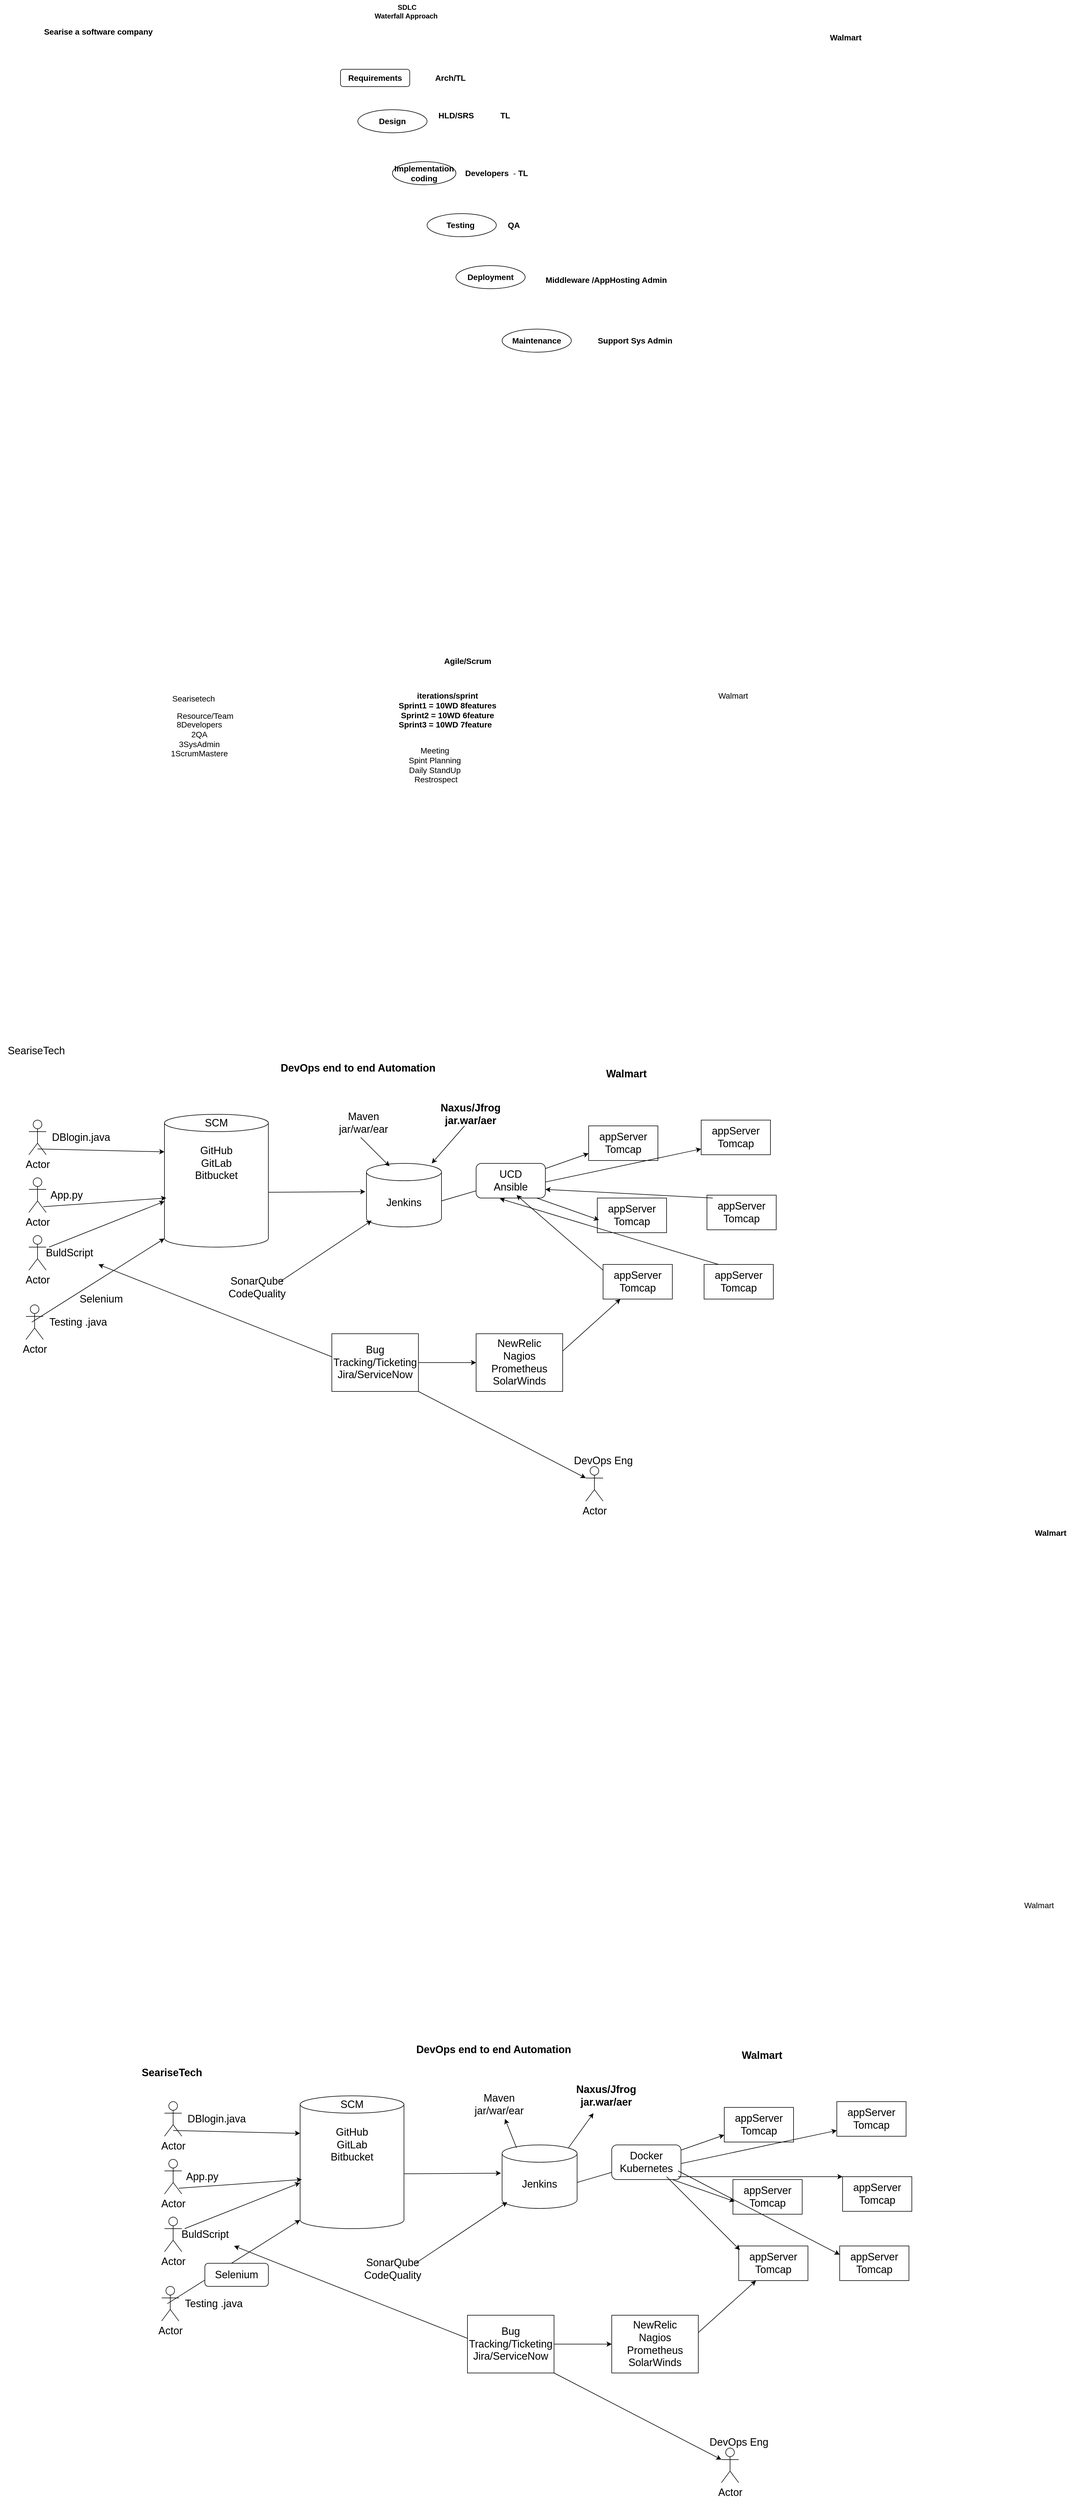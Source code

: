 <mxfile version="20.8.5" type="github"><diagram id="K-KrWB3d5BCM7gVqcR58" name="Page-1"><mxGraphModel dx="4756" dy="2188" grid="1" gridSize="10" guides="1" tooltips="1" connect="1" arrows="1" fold="1" page="1" pageScale="1" pageWidth="850" pageHeight="1100" math="0" shadow="0"><root><mxCell id="0"/><mxCell id="1" parent="0"/><mxCell id="6J_vSLVL3HogxN2Vk9bZ-1" value="&lt;font style=&quot;font-size: 14px;&quot;&gt;&lt;b&gt;Searise a software company&lt;/b&gt;&lt;/font&gt;" style="text;html=1;align=center;verticalAlign=middle;resizable=0;points=[];autosize=1;strokeColor=none;fillColor=none;" vertex="1" parent="1"><mxGeometry x="-1660" y="-610" width="210" height="30" as="geometry"/></mxCell><mxCell id="6J_vSLVL3HogxN2Vk9bZ-2" value="&lt;b&gt;&lt;font style=&quot;font-size: 14px;&quot;&gt;Walmart&lt;/font&gt;&lt;/b&gt;" style="text;html=1;align=center;verticalAlign=middle;resizable=0;points=[];autosize=1;strokeColor=none;fillColor=none;" vertex="1" parent="1"><mxGeometry x="-300" y="-600" width="80" height="30" as="geometry"/></mxCell><mxCell id="6J_vSLVL3HogxN2Vk9bZ-3" value="&lt;b&gt;SDLC&lt;br&gt;Waterfall Approach&amp;nbsp;&lt;br&gt;&lt;/b&gt;" style="text;html=1;align=center;verticalAlign=middle;resizable=0;points=[];autosize=1;strokeColor=none;fillColor=none;" vertex="1" parent="1"><mxGeometry x="-1090" y="-650" width="140" height="40" as="geometry"/></mxCell><mxCell id="6J_vSLVL3HogxN2Vk9bZ-6" value="&lt;b&gt;Requirements&lt;/b&gt;" style="rounded=1;whiteSpace=wrap;html=1;fontSize=14;" vertex="1" parent="1"><mxGeometry x="-1135" y="-530" width="120" height="30" as="geometry"/></mxCell><mxCell id="6J_vSLVL3HogxN2Vk9bZ-7" value="&lt;b&gt;Arch/TL&lt;/b&gt;" style="text;html=1;align=center;verticalAlign=middle;resizable=0;points=[];autosize=1;strokeColor=none;fillColor=none;fontSize=14;" vertex="1" parent="1"><mxGeometry x="-985" y="-530" width="80" height="30" as="geometry"/></mxCell><mxCell id="6J_vSLVL3HogxN2Vk9bZ-8" value="&lt;b&gt;Design&lt;/b&gt;" style="ellipse;whiteSpace=wrap;html=1;fontSize=14;" vertex="1" parent="1"><mxGeometry x="-1105" y="-460" width="120" height="40" as="geometry"/></mxCell><mxCell id="6J_vSLVL3HogxN2Vk9bZ-9" value="&lt;b&gt;HLD/SRS&lt;/b&gt;" style="text;html=1;align=center;verticalAlign=middle;resizable=0;points=[];autosize=1;strokeColor=none;fillColor=none;fontSize=14;" vertex="1" parent="1"><mxGeometry x="-975" y="-465" width="80" height="30" as="geometry"/></mxCell><mxCell id="6J_vSLVL3HogxN2Vk9bZ-10" value="&lt;b&gt;TL&lt;/b&gt;" style="text;html=1;align=center;verticalAlign=middle;resizable=0;points=[];autosize=1;strokeColor=none;fillColor=none;fontSize=14;" vertex="1" parent="1"><mxGeometry x="-870" y="-465" width="40" height="30" as="geometry"/></mxCell><mxCell id="6J_vSLVL3HogxN2Vk9bZ-11" value="&lt;b&gt;Implementation&lt;/b&gt;&lt;br&gt;&lt;b&gt;coding&lt;/b&gt;" style="ellipse;whiteSpace=wrap;html=1;fontSize=14;" vertex="1" parent="1"><mxGeometry x="-1045" y="-370" width="110" height="40" as="geometry"/></mxCell><mxCell id="6J_vSLVL3HogxN2Vk9bZ-12" value="&lt;b&gt;Developers&amp;nbsp; &lt;/b&gt;- &lt;b&gt;TL&lt;/b&gt;" style="text;html=1;align=center;verticalAlign=middle;resizable=0;points=[];autosize=1;strokeColor=none;fillColor=none;fontSize=14;" vertex="1" parent="1"><mxGeometry x="-930" y="-365" width="130" height="30" as="geometry"/></mxCell><mxCell id="6J_vSLVL3HogxN2Vk9bZ-14" value="&lt;b&gt;Testing&amp;nbsp;&lt;/b&gt;" style="ellipse;whiteSpace=wrap;html=1;fontSize=14;" vertex="1" parent="1"><mxGeometry x="-985" y="-280" width="120" height="40" as="geometry"/></mxCell><mxCell id="6J_vSLVL3HogxN2Vk9bZ-17" value="&lt;b&gt;QA&lt;/b&gt;" style="text;html=1;align=center;verticalAlign=middle;resizable=0;points=[];autosize=1;strokeColor=none;fillColor=none;fontSize=14;" vertex="1" parent="1"><mxGeometry x="-855" y="-275" width="40" height="30" as="geometry"/></mxCell><mxCell id="6J_vSLVL3HogxN2Vk9bZ-18" value="&lt;b&gt;Deployment&lt;/b&gt;" style="ellipse;whiteSpace=wrap;html=1;fontSize=14;" vertex="1" parent="1"><mxGeometry x="-935" y="-190" width="120" height="40" as="geometry"/></mxCell><mxCell id="6J_vSLVL3HogxN2Vk9bZ-19" value="&lt;b&gt;Middleware /AppHosting Admin&lt;/b&gt;" style="text;html=1;align=center;verticalAlign=middle;resizable=0;points=[];autosize=1;strokeColor=none;fillColor=none;fontSize=14;" vertex="1" parent="1"><mxGeometry x="-790" y="-180" width="230" height="30" as="geometry"/></mxCell><mxCell id="6J_vSLVL3HogxN2Vk9bZ-35" value="&lt;b&gt;Maintenance&lt;/b&gt;" style="ellipse;whiteSpace=wrap;html=1;fontSize=14;" vertex="1" parent="1"><mxGeometry x="-855" y="-80" width="120" height="40" as="geometry"/></mxCell><mxCell id="6J_vSLVL3HogxN2Vk9bZ-36" value="&lt;b&gt;Support Sys Admin&lt;/b&gt;" style="text;html=1;align=center;verticalAlign=middle;resizable=0;points=[];autosize=1;strokeColor=none;fillColor=none;fontSize=14;" vertex="1" parent="1"><mxGeometry x="-700" y="-75" width="150" height="30" as="geometry"/></mxCell><mxCell id="6J_vSLVL3HogxN2Vk9bZ-38" value="&lt;b&gt;Agile/Scrum&lt;/b&gt;" style="text;html=1;align=center;verticalAlign=middle;resizable=0;points=[];autosize=1;strokeColor=none;fillColor=none;fontSize=14;" vertex="1" parent="1"><mxGeometry x="-970" y="480" width="110" height="30" as="geometry"/></mxCell><mxCell id="6J_vSLVL3HogxN2Vk9bZ-39" value="Searisetech" style="text;html=1;align=center;verticalAlign=middle;resizable=0;points=[];autosize=1;strokeColor=none;fillColor=none;fontSize=14;" vertex="1" parent="1"><mxGeometry x="-1440" y="545" width="100" height="30" as="geometry"/></mxCell><mxCell id="6J_vSLVL3HogxN2Vk9bZ-40" value="Walmart" style="text;html=1;align=center;verticalAlign=middle;resizable=0;points=[];autosize=1;strokeColor=none;fillColor=none;fontSize=14;" vertex="1" parent="1"><mxGeometry x="-495" y="540" width="80" height="30" as="geometry"/></mxCell><mxCell id="6J_vSLVL3HogxN2Vk9bZ-41" value="Resource/Team" style="text;html=1;align=center;verticalAlign=middle;resizable=0;points=[];autosize=1;strokeColor=none;fillColor=none;fontSize=14;" vertex="1" parent="1"><mxGeometry x="-1430" y="575" width="120" height="30" as="geometry"/></mxCell><mxCell id="6J_vSLVL3HogxN2Vk9bZ-42" value="&lt;b&gt;iterations/sprint&lt;br&gt;Sprint1 = 10WD 8features&lt;br&gt;Sprint2 = 10WD 6feature&lt;br&gt;Sprint3 = 10WD 7feature&amp;nbsp;&amp;nbsp;&lt;/b&gt;" style="text;html=1;align=center;verticalAlign=middle;resizable=0;points=[];autosize=1;strokeColor=none;fillColor=none;fontSize=14;" vertex="1" parent="1"><mxGeometry x="-1045" y="540" width="190" height="80" as="geometry"/></mxCell><mxCell id="6J_vSLVL3HogxN2Vk9bZ-44" value="8Developers&lt;br&gt;2QA&lt;br&gt;3SysAdmin&lt;br&gt;1ScrumMastere" style="text;html=1;align=center;verticalAlign=middle;resizable=0;points=[];autosize=1;strokeColor=none;fillColor=none;fontSize=14;" vertex="1" parent="1"><mxGeometry x="-1440" y="590" width="120" height="80" as="geometry"/></mxCell><mxCell id="6J_vSLVL3HogxN2Vk9bZ-45" value="Meeting&amp;nbsp;&lt;br&gt;Spint Planning&amp;nbsp;&lt;br&gt;Daily StandUp&amp;nbsp;&lt;br&gt;Restrospect" style="text;html=1;align=center;verticalAlign=middle;resizable=0;points=[];autosize=1;strokeColor=none;fillColor=none;fontSize=14;" vertex="1" parent="1"><mxGeometry x="-1030" y="635" width="120" height="80" as="geometry"/></mxCell><mxCell id="6J_vSLVL3HogxN2Vk9bZ-46" value="&lt;b&gt;&lt;font style=&quot;font-size: 18px;&quot;&gt;DevOps end to end Automation&lt;/font&gt;&lt;/b&gt;" style="text;html=1;align=center;verticalAlign=middle;resizable=0;points=[];autosize=1;strokeColor=none;fillColor=none;fontSize=14;" vertex="1" parent="1"><mxGeometry x="-1250" y="1180" width="290" height="40" as="geometry"/></mxCell><mxCell id="6J_vSLVL3HogxN2Vk9bZ-47" value="SeariseTech&amp;nbsp;" style="text;html=1;align=center;verticalAlign=middle;resizable=0;points=[];autosize=1;strokeColor=none;fillColor=none;fontSize=18;" vertex="1" parent="1"><mxGeometry x="-1725" y="1150" width="130" height="40" as="geometry"/></mxCell><mxCell id="6J_vSLVL3HogxN2Vk9bZ-48" value="&lt;b&gt;Walmart&lt;/b&gt;" style="text;html=1;align=center;verticalAlign=middle;resizable=0;points=[];autosize=1;strokeColor=none;fillColor=none;fontSize=18;" vertex="1" parent="1"><mxGeometry x="-685" y="1190" width="90" height="40" as="geometry"/></mxCell><mxCell id="6J_vSLVL3HogxN2Vk9bZ-49" value="Actor" style="shape=umlActor;verticalLabelPosition=bottom;verticalAlign=top;html=1;outlineConnect=0;fontSize=18;" vertex="1" parent="1"><mxGeometry x="-1675" y="1290" width="30" height="60" as="geometry"/></mxCell><mxCell id="6J_vSLVL3HogxN2Vk9bZ-50" value="Actor" style="shape=umlActor;verticalLabelPosition=bottom;verticalAlign=top;html=1;outlineConnect=0;fontSize=18;" vertex="1" parent="1"><mxGeometry x="-1675" y="1390" width="30" height="60" as="geometry"/></mxCell><mxCell id="6J_vSLVL3HogxN2Vk9bZ-51" value="Actor" style="shape=umlActor;verticalLabelPosition=bottom;verticalAlign=top;html=1;outlineConnect=0;fontSize=18;" vertex="1" parent="1"><mxGeometry x="-1675" y="1490" width="30" height="60" as="geometry"/></mxCell><mxCell id="6J_vSLVL3HogxN2Vk9bZ-52" value="DBlogin.java" style="text;html=1;align=center;verticalAlign=middle;resizable=0;points=[];autosize=1;strokeColor=none;fillColor=none;fontSize=18;" vertex="1" parent="1"><mxGeometry x="-1645" y="1300" width="120" height="40" as="geometry"/></mxCell><mxCell id="6J_vSLVL3HogxN2Vk9bZ-53" value="App.py&lt;br&gt;" style="text;html=1;align=center;verticalAlign=middle;resizable=0;points=[];autosize=1;strokeColor=none;fillColor=none;fontSize=18;" vertex="1" parent="1"><mxGeometry x="-1650" y="1400" width="80" height="40" as="geometry"/></mxCell><mxCell id="6J_vSLVL3HogxN2Vk9bZ-54" value="BuldScript" style="text;html=1;align=center;verticalAlign=middle;resizable=0;points=[];autosize=1;strokeColor=none;fillColor=none;fontSize=18;" vertex="1" parent="1"><mxGeometry x="-1660" y="1500" width="110" height="40" as="geometry"/></mxCell><mxCell id="6J_vSLVL3HogxN2Vk9bZ-55" value="Actor" style="shape=umlActor;verticalLabelPosition=bottom;verticalAlign=top;html=1;outlineConnect=0;fontSize=18;" vertex="1" parent="1"><mxGeometry x="-1680" y="1610" width="30" height="60" as="geometry"/></mxCell><mxCell id="6J_vSLVL3HogxN2Vk9bZ-56" value="Testing .java" style="text;html=1;align=center;verticalAlign=middle;resizable=0;points=[];autosize=1;strokeColor=none;fillColor=none;fontSize=18;" vertex="1" parent="1"><mxGeometry x="-1650" y="1620" width="120" height="40" as="geometry"/></mxCell><mxCell id="6J_vSLVL3HogxN2Vk9bZ-57" value="" style="shape=cylinder3;whiteSpace=wrap;html=1;boundedLbl=1;backgroundOutline=1;size=15;fontSize=18;" vertex="1" parent="1"><mxGeometry x="-1440" y="1280" width="180" height="230" as="geometry"/></mxCell><mxCell id="6J_vSLVL3HogxN2Vk9bZ-58" value="Maven&lt;br&gt;jar/war/ear" style="text;html=1;strokeColor=none;fillColor=none;align=center;verticalAlign=middle;whiteSpace=wrap;rounded=0;fontSize=18;" vertex="1" parent="1"><mxGeometry x="-1150" y="1270" width="110" height="50" as="geometry"/></mxCell><mxCell id="6J_vSLVL3HogxN2Vk9bZ-59" value="SCM" style="text;html=1;strokeColor=none;fillColor=none;align=center;verticalAlign=middle;whiteSpace=wrap;rounded=0;fontSize=18;" vertex="1" parent="1"><mxGeometry x="-1380" y="1280" width="60" height="30" as="geometry"/></mxCell><mxCell id="6J_vSLVL3HogxN2Vk9bZ-60" value="GitHub&lt;br&gt;GitLab&lt;br&gt;Bitbucket" style="text;html=1;strokeColor=none;fillColor=none;align=center;verticalAlign=middle;whiteSpace=wrap;rounded=0;fontSize=18;" vertex="1" parent="1"><mxGeometry x="-1380" y="1350" width="60" height="30" as="geometry"/></mxCell><mxCell id="6J_vSLVL3HogxN2Vk9bZ-61" value="" style="endArrow=classic;html=1;rounded=0;fontSize=18;entryX=0;entryY=0;entryDx=0;entryDy=65;entryPerimeter=0;" edge="1" parent="1" target="6J_vSLVL3HogxN2Vk9bZ-57"><mxGeometry width="50" height="50" relative="1" as="geometry"><mxPoint x="-1660" y="1340" as="sourcePoint"/><mxPoint x="-1610" y="1290" as="targetPoint"/></mxGeometry></mxCell><mxCell id="6J_vSLVL3HogxN2Vk9bZ-62" value="" style="endArrow=classic;html=1;rounded=0;fontSize=18;entryX=0.017;entryY=0.63;entryDx=0;entryDy=0;entryPerimeter=0;" edge="1" parent="1" target="6J_vSLVL3HogxN2Vk9bZ-57"><mxGeometry width="50" height="50" relative="1" as="geometry"><mxPoint x="-1650" y="1440" as="sourcePoint"/><mxPoint x="-1600" y="1390" as="targetPoint"/></mxGeometry></mxCell><mxCell id="6J_vSLVL3HogxN2Vk9bZ-63" value="" style="endArrow=classic;html=1;rounded=0;fontSize=18;" edge="1" parent="1" target="6J_vSLVL3HogxN2Vk9bZ-57"><mxGeometry width="50" height="50" relative="1" as="geometry"><mxPoint x="-1640" y="1510" as="sourcePoint"/><mxPoint x="-1590" y="1460" as="targetPoint"/></mxGeometry></mxCell><mxCell id="6J_vSLVL3HogxN2Vk9bZ-64" value="" style="endArrow=classic;html=1;rounded=0;fontSize=18;entryX=0;entryY=1;entryDx=0;entryDy=-15;entryPerimeter=0;" edge="1" parent="1" target="6J_vSLVL3HogxN2Vk9bZ-57"><mxGeometry width="50" height="50" relative="1" as="geometry"><mxPoint x="-1670" y="1640" as="sourcePoint"/><mxPoint x="-1620" y="1590" as="targetPoint"/></mxGeometry></mxCell><mxCell id="6J_vSLVL3HogxN2Vk9bZ-65" value="Selenium" style="text;html=1;align=center;verticalAlign=middle;resizable=0;points=[];autosize=1;strokeColor=none;fillColor=none;fontSize=18;" vertex="1" parent="1"><mxGeometry x="-1600" y="1580" width="100" height="40" as="geometry"/></mxCell><mxCell id="6J_vSLVL3HogxN2Vk9bZ-66" value="SonarQube&lt;br&gt;CodeQuality" style="text;html=1;align=center;verticalAlign=middle;resizable=0;points=[];autosize=1;strokeColor=none;fillColor=none;fontSize=18;" vertex="1" parent="1"><mxGeometry x="-1340" y="1550" width="120" height="60" as="geometry"/></mxCell><mxCell id="6J_vSLVL3HogxN2Vk9bZ-67" value="&lt;b&gt;Naxus/Jfrog&lt;br&gt;jar.war/aer&lt;/b&gt;" style="text;html=1;align=center;verticalAlign=middle;resizable=0;points=[];autosize=1;strokeColor=none;fillColor=none;fontSize=18;" vertex="1" parent="1"><mxGeometry x="-975" y="1250" width="130" height="60" as="geometry"/></mxCell><mxCell id="6J_vSLVL3HogxN2Vk9bZ-69" value="Jenkins" style="shape=cylinder3;whiteSpace=wrap;html=1;boundedLbl=1;backgroundOutline=1;size=15;fontSize=18;" vertex="1" parent="1"><mxGeometry x="-1090" y="1365" width="130" height="110" as="geometry"/></mxCell><mxCell id="6J_vSLVL3HogxN2Vk9bZ-70" value="" style="endArrow=classic;html=1;rounded=0;fontSize=18;entryX=-0.015;entryY=0.445;entryDx=0;entryDy=0;entryPerimeter=0;" edge="1" parent="1" target="6J_vSLVL3HogxN2Vk9bZ-69"><mxGeometry width="50" height="50" relative="1" as="geometry"><mxPoint x="-1260" y="1415" as="sourcePoint"/><mxPoint x="-1210" y="1365" as="targetPoint"/></mxGeometry></mxCell><mxCell id="6J_vSLVL3HogxN2Vk9bZ-71" value="" style="endArrow=classic;html=1;rounded=0;fontSize=18;entryX=0.308;entryY=0.045;entryDx=0;entryDy=0;entryPerimeter=0;" edge="1" parent="1" target="6J_vSLVL3HogxN2Vk9bZ-69"><mxGeometry width="50" height="50" relative="1" as="geometry"><mxPoint x="-1100" y="1320" as="sourcePoint"/><mxPoint x="-1050" y="1270" as="targetPoint"/></mxGeometry></mxCell><mxCell id="6J_vSLVL3HogxN2Vk9bZ-72" value="" style="endArrow=classic;html=1;rounded=0;fontSize=18;" edge="1" parent="1" target="6J_vSLVL3HogxN2Vk9bZ-69"><mxGeometry width="50" height="50" relative="1" as="geometry"><mxPoint x="-920" y="1300" as="sourcePoint"/><mxPoint x="-870" y="1250" as="targetPoint"/></mxGeometry></mxCell><mxCell id="6J_vSLVL3HogxN2Vk9bZ-73" value="" style="endArrow=classic;html=1;rounded=0;fontSize=18;entryX=0.069;entryY=0.9;entryDx=0;entryDy=0;entryPerimeter=0;" edge="1" parent="1" target="6J_vSLVL3HogxN2Vk9bZ-69"><mxGeometry width="50" height="50" relative="1" as="geometry"><mxPoint x="-1240" y="1570" as="sourcePoint"/><mxPoint x="-1190" y="1520" as="targetPoint"/></mxGeometry></mxCell><mxCell id="6J_vSLVL3HogxN2Vk9bZ-74" value="" style="endArrow=classic;html=1;rounded=0;fontSize=18;startArrow=none;" edge="1" parent="1" source="6J_vSLVL3HogxN2Vk9bZ-83"><mxGeometry width="50" height="50" relative="1" as="geometry"><mxPoint x="-960" y="1430" as="sourcePoint"/><mxPoint x="-705" y="1347.742" as="targetPoint"/></mxGeometry></mxCell><mxCell id="6J_vSLVL3HogxN2Vk9bZ-75" value="appServer&lt;br style=&quot;border-color: var(--border-color);&quot;&gt;&lt;span style=&quot;&quot;&gt;Tomcap&lt;/span&gt;" style="rounded=0;whiteSpace=wrap;html=1;fontSize=18;" vertex="1" parent="1"><mxGeometry x="-705" y="1300" width="120" height="60" as="geometry"/></mxCell><mxCell id="6J_vSLVL3HogxN2Vk9bZ-76" value="appServer&lt;br style=&quot;border-color: var(--border-color);&quot;&gt;&lt;span style=&quot;&quot;&gt;Tomcap&lt;/span&gt;" style="rounded=0;whiteSpace=wrap;html=1;fontSize=18;" vertex="1" parent="1"><mxGeometry x="-690" y="1425" width="120" height="60" as="geometry"/></mxCell><mxCell id="6J_vSLVL3HogxN2Vk9bZ-77" value="appServer&lt;br style=&quot;border-color: var(--border-color);&quot;&gt;&lt;span style=&quot;&quot;&gt;Tomcap&lt;/span&gt;" style="rounded=0;whiteSpace=wrap;html=1;fontSize=18;" vertex="1" parent="1"><mxGeometry x="-510" y="1290" width="120" height="60" as="geometry"/></mxCell><mxCell id="6J_vSLVL3HogxN2Vk9bZ-78" value="appServer&lt;br style=&quot;border-color: var(--border-color);&quot;&gt;&lt;span style=&quot;&quot;&gt;Tomcap&lt;/span&gt;" style="rounded=0;whiteSpace=wrap;html=1;fontSize=18;" vertex="1" parent="1"><mxGeometry x="-500" y="1420" width="120" height="60" as="geometry"/></mxCell><mxCell id="6J_vSLVL3HogxN2Vk9bZ-79" value="appServer&lt;br style=&quot;border-color: var(--border-color);&quot;&gt;&lt;span style=&quot;&quot;&gt;Tomcap&lt;/span&gt;" style="rounded=0;whiteSpace=wrap;html=1;fontSize=18;" vertex="1" parent="1"><mxGeometry x="-680" y="1540" width="120" height="60" as="geometry"/></mxCell><mxCell id="6J_vSLVL3HogxN2Vk9bZ-80" value="appServer&lt;br style=&quot;border-color: var(--border-color);&quot;&gt;&lt;span style=&quot;&quot;&gt;Tomcap&lt;/span&gt;" style="rounded=0;whiteSpace=wrap;html=1;fontSize=18;" vertex="1" parent="1"><mxGeometry x="-505" y="1540" width="120" height="60" as="geometry"/></mxCell><mxCell id="6J_vSLVL3HogxN2Vk9bZ-82" value="" style="endArrow=classic;html=1;rounded=0;fontSize=18;" edge="1" parent="1"><mxGeometry width="50" height="50" relative="1" as="geometry"><mxPoint x="-840" y="1410" as="sourcePoint"/><mxPoint x="-510" y="1340" as="targetPoint"/></mxGeometry></mxCell><mxCell id="6J_vSLVL3HogxN2Vk9bZ-84" value="" style="endArrow=none;html=1;rounded=0;fontSize=18;" edge="1" parent="1" target="6J_vSLVL3HogxN2Vk9bZ-83"><mxGeometry width="50" height="50" relative="1" as="geometry"><mxPoint x="-960" y="1430" as="sourcePoint"/><mxPoint x="-705" y="1347.742" as="targetPoint"/></mxGeometry></mxCell><mxCell id="6J_vSLVL3HogxN2Vk9bZ-83" value="UCD&lt;br&gt;Ansible" style="rounded=1;whiteSpace=wrap;html=1;fontSize=18;" vertex="1" parent="1"><mxGeometry x="-900" y="1365" width="120" height="60" as="geometry"/></mxCell><mxCell id="6J_vSLVL3HogxN2Vk9bZ-85" value="" style="endArrow=classic;html=1;rounded=0;fontSize=18;entryX=1;entryY=0.75;entryDx=0;entryDy=0;" edge="1" parent="1" target="6J_vSLVL3HogxN2Vk9bZ-83"><mxGeometry width="50" height="50" relative="1" as="geometry"><mxPoint x="-490" y="1425" as="sourcePoint"/><mxPoint x="-440" y="1375" as="targetPoint"/></mxGeometry></mxCell><mxCell id="6J_vSLVL3HogxN2Vk9bZ-86" value="" style="endArrow=classic;html=1;rounded=0;fontSize=18;entryX=0.025;entryY=0.633;entryDx=0;entryDy=0;entryPerimeter=0;" edge="1" parent="1" target="6J_vSLVL3HogxN2Vk9bZ-76"><mxGeometry width="50" height="50" relative="1" as="geometry"><mxPoint x="-795" y="1425" as="sourcePoint"/><mxPoint x="-745" y="1375" as="targetPoint"/></mxGeometry></mxCell><mxCell id="6J_vSLVL3HogxN2Vk9bZ-87" value="" style="endArrow=classic;html=1;rounded=0;fontSize=18;entryX=0.342;entryY=1.017;entryDx=0;entryDy=0;entryPerimeter=0;" edge="1" parent="1" target="6J_vSLVL3HogxN2Vk9bZ-83"><mxGeometry width="50" height="50" relative="1" as="geometry"><mxPoint x="-480" y="1540" as="sourcePoint"/><mxPoint x="-430" y="1490" as="targetPoint"/></mxGeometry></mxCell><mxCell id="6J_vSLVL3HogxN2Vk9bZ-88" value="" style="endArrow=classic;html=1;rounded=0;fontSize=18;" edge="1" parent="1"><mxGeometry width="50" height="50" relative="1" as="geometry"><mxPoint x="-680" y="1550" as="sourcePoint"/><mxPoint x="-830" y="1420" as="targetPoint"/></mxGeometry></mxCell><mxCell id="6J_vSLVL3HogxN2Vk9bZ-89" value="NewRelic&lt;br&gt;Nagios&lt;br&gt;Prometheus&lt;br&gt;SolarWinds" style="whiteSpace=wrap;html=1;fontSize=18;" vertex="1" parent="1"><mxGeometry x="-900" y="1660" width="150" height="100" as="geometry"/></mxCell><mxCell id="6J_vSLVL3HogxN2Vk9bZ-90" value="" style="endArrow=classic;html=1;rounded=0;fontSize=18;entryX=0.25;entryY=1;entryDx=0;entryDy=0;" edge="1" parent="1" target="6J_vSLVL3HogxN2Vk9bZ-79"><mxGeometry width="50" height="50" relative="1" as="geometry"><mxPoint x="-750" y="1690" as="sourcePoint"/><mxPoint x="-700" y="1640" as="targetPoint"/></mxGeometry></mxCell><mxCell id="6J_vSLVL3HogxN2Vk9bZ-91" value="Bug Tracking/Ticketing&lt;br&gt;Jira/ServiceNow" style="whiteSpace=wrap;html=1;fontSize=18;" vertex="1" parent="1"><mxGeometry x="-1150" y="1660" width="150" height="100" as="geometry"/></mxCell><mxCell id="6J_vSLVL3HogxN2Vk9bZ-92" value="" style="endArrow=classic;html=1;rounded=0;fontSize=18;entryX=0;entryY=0.5;entryDx=0;entryDy=0;" edge="1" parent="1" target="6J_vSLVL3HogxN2Vk9bZ-89"><mxGeometry width="50" height="50" relative="1" as="geometry"><mxPoint x="-1000" y="1710" as="sourcePoint"/><mxPoint x="-950" y="1660" as="targetPoint"/></mxGeometry></mxCell><mxCell id="6J_vSLVL3HogxN2Vk9bZ-93" value="" style="endArrow=classic;html=1;rounded=0;fontSize=18;" edge="1" parent="1" target="6J_vSLVL3HogxN2Vk9bZ-54"><mxGeometry width="50" height="50" relative="1" as="geometry"><mxPoint x="-1150" y="1700" as="sourcePoint"/><mxPoint x="-1100" y="1650" as="targetPoint"/></mxGeometry></mxCell><mxCell id="6J_vSLVL3HogxN2Vk9bZ-94" value="Actor" style="shape=umlActor;verticalLabelPosition=bottom;verticalAlign=top;html=1;outlineConnect=0;fontSize=18;" vertex="1" parent="1"><mxGeometry x="-710" y="1890" width="30" height="60" as="geometry"/></mxCell><mxCell id="6J_vSLVL3HogxN2Vk9bZ-95" value="" style="endArrow=classic;html=1;rounded=0;fontSize=18;entryX=0;entryY=0.333;entryDx=0;entryDy=0;entryPerimeter=0;" edge="1" parent="1" target="6J_vSLVL3HogxN2Vk9bZ-94"><mxGeometry width="50" height="50" relative="1" as="geometry"><mxPoint x="-1000" y="1760" as="sourcePoint"/><mxPoint x="-950" y="1710" as="targetPoint"/></mxGeometry></mxCell><mxCell id="6J_vSLVL3HogxN2Vk9bZ-96" value="DevOps Eng" style="text;html=1;align=center;verticalAlign=middle;resizable=0;points=[];autosize=1;strokeColor=none;fillColor=none;fontSize=18;" vertex="1" parent="1"><mxGeometry x="-745" y="1860" width="130" height="40" as="geometry"/></mxCell><mxCell id="6J_vSLVL3HogxN2Vk9bZ-99" value="&lt;b&gt;&lt;font style=&quot;font-size: 14px;&quot;&gt;Walmart&lt;/font&gt;&lt;/b&gt;" style="text;html=1;align=center;verticalAlign=middle;resizable=0;points=[];autosize=1;strokeColor=none;fillColor=none;" vertex="1" parent="1"><mxGeometry x="55" y="1990" width="80" height="30" as="geometry"/></mxCell><mxCell id="6J_vSLVL3HogxN2Vk9bZ-117" value="Walmart" style="text;html=1;align=center;verticalAlign=middle;resizable=0;points=[];autosize=1;strokeColor=none;fillColor=none;fontSize=14;" vertex="1" parent="1"><mxGeometry x="35" y="2635" width="80" height="30" as="geometry"/></mxCell><mxCell id="6J_vSLVL3HogxN2Vk9bZ-122" value="&lt;b&gt;&lt;font style=&quot;font-size: 18px;&quot;&gt;DevOps end to end Automation&lt;/font&gt;&lt;/b&gt;" style="text;html=1;align=center;verticalAlign=middle;resizable=0;points=[];autosize=1;strokeColor=none;fillColor=none;fontSize=14;" vertex="1" parent="1"><mxGeometry x="-1015" y="2880" width="290" height="40" as="geometry"/></mxCell><mxCell id="6J_vSLVL3HogxN2Vk9bZ-123" value="&lt;b&gt;SeariseTech&amp;nbsp;&lt;/b&gt;" style="text;html=1;align=center;verticalAlign=middle;resizable=0;points=[];autosize=1;strokeColor=none;fillColor=none;fontSize=18;" vertex="1" parent="1"><mxGeometry x="-1490" y="2920" width="130" height="40" as="geometry"/></mxCell><mxCell id="6J_vSLVL3HogxN2Vk9bZ-124" value="&lt;b&gt;Walmart&lt;/b&gt;" style="text;html=1;align=center;verticalAlign=middle;resizable=0;points=[];autosize=1;strokeColor=none;fillColor=none;fontSize=18;" vertex="1" parent="1"><mxGeometry x="-450" y="2890" width="90" height="40" as="geometry"/></mxCell><mxCell id="6J_vSLVL3HogxN2Vk9bZ-125" value="Actor" style="shape=umlActor;verticalLabelPosition=bottom;verticalAlign=top;html=1;outlineConnect=0;fontSize=18;" vertex="1" parent="1"><mxGeometry x="-1440" y="2990" width="30" height="60" as="geometry"/></mxCell><mxCell id="6J_vSLVL3HogxN2Vk9bZ-126" value="Actor" style="shape=umlActor;verticalLabelPosition=bottom;verticalAlign=top;html=1;outlineConnect=0;fontSize=18;" vertex="1" parent="1"><mxGeometry x="-1440" y="3090" width="30" height="60" as="geometry"/></mxCell><mxCell id="6J_vSLVL3HogxN2Vk9bZ-127" value="Actor" style="shape=umlActor;verticalLabelPosition=bottom;verticalAlign=top;html=1;outlineConnect=0;fontSize=18;" vertex="1" parent="1"><mxGeometry x="-1440" y="3190" width="30" height="60" as="geometry"/></mxCell><mxCell id="6J_vSLVL3HogxN2Vk9bZ-128" value="DBlogin.java" style="text;html=1;align=center;verticalAlign=middle;resizable=0;points=[];autosize=1;strokeColor=none;fillColor=none;fontSize=18;" vertex="1" parent="1"><mxGeometry x="-1410" y="3000" width="120" height="40" as="geometry"/></mxCell><mxCell id="6J_vSLVL3HogxN2Vk9bZ-129" value="App.py&lt;br&gt;" style="text;html=1;align=center;verticalAlign=middle;resizable=0;points=[];autosize=1;strokeColor=none;fillColor=none;fontSize=18;" vertex="1" parent="1"><mxGeometry x="-1415" y="3100" width="80" height="40" as="geometry"/></mxCell><mxCell id="6J_vSLVL3HogxN2Vk9bZ-130" value="BuldScript" style="text;html=1;align=center;verticalAlign=middle;resizable=0;points=[];autosize=1;strokeColor=none;fillColor=none;fontSize=18;" vertex="1" parent="1"><mxGeometry x="-1425" y="3200" width="110" height="40" as="geometry"/></mxCell><mxCell id="6J_vSLVL3HogxN2Vk9bZ-131" value="Actor" style="shape=umlActor;verticalLabelPosition=bottom;verticalAlign=top;html=1;outlineConnect=0;fontSize=18;" vertex="1" parent="1"><mxGeometry x="-1445" y="3310" width="30" height="60" as="geometry"/></mxCell><mxCell id="6J_vSLVL3HogxN2Vk9bZ-132" value="Testing .java" style="text;html=1;align=center;verticalAlign=middle;resizable=0;points=[];autosize=1;strokeColor=none;fillColor=none;fontSize=18;" vertex="1" parent="1"><mxGeometry x="-1415" y="3320" width="120" height="40" as="geometry"/></mxCell><mxCell id="6J_vSLVL3HogxN2Vk9bZ-133" value="" style="shape=cylinder3;whiteSpace=wrap;html=1;boundedLbl=1;backgroundOutline=1;size=15;fontSize=18;" vertex="1" parent="1"><mxGeometry x="-1205" y="2980" width="180" height="230" as="geometry"/></mxCell><mxCell id="6J_vSLVL3HogxN2Vk9bZ-134" value="Maven&lt;br&gt;jar/war/ear" style="text;html=1;strokeColor=none;fillColor=none;align=center;verticalAlign=middle;whiteSpace=wrap;rounded=0;fontSize=18;" vertex="1" parent="1"><mxGeometry x="-915" y="2970" width="110" height="50" as="geometry"/></mxCell><mxCell id="6J_vSLVL3HogxN2Vk9bZ-135" value="SCM" style="text;html=1;strokeColor=none;fillColor=none;align=center;verticalAlign=middle;whiteSpace=wrap;rounded=0;fontSize=18;" vertex="1" parent="1"><mxGeometry x="-1145" y="2980" width="60" height="30" as="geometry"/></mxCell><mxCell id="6J_vSLVL3HogxN2Vk9bZ-136" value="GitHub&lt;br&gt;GitLab&lt;br&gt;Bitbucket" style="text;html=1;strokeColor=none;fillColor=none;align=center;verticalAlign=middle;whiteSpace=wrap;rounded=0;fontSize=18;" vertex="1" parent="1"><mxGeometry x="-1145" y="3050" width="60" height="30" as="geometry"/></mxCell><mxCell id="6J_vSLVL3HogxN2Vk9bZ-137" value="" style="endArrow=classic;html=1;rounded=0;fontSize=18;entryX=0;entryY=0;entryDx=0;entryDy=65;entryPerimeter=0;" edge="1" parent="1" target="6J_vSLVL3HogxN2Vk9bZ-133"><mxGeometry width="50" height="50" relative="1" as="geometry"><mxPoint x="-1425" y="3040" as="sourcePoint"/><mxPoint x="-1375" y="2990" as="targetPoint"/></mxGeometry></mxCell><mxCell id="6J_vSLVL3HogxN2Vk9bZ-138" value="" style="endArrow=classic;html=1;rounded=0;fontSize=18;entryX=0.017;entryY=0.63;entryDx=0;entryDy=0;entryPerimeter=0;" edge="1" parent="1" target="6J_vSLVL3HogxN2Vk9bZ-133"><mxGeometry width="50" height="50" relative="1" as="geometry"><mxPoint x="-1415" y="3140" as="sourcePoint"/><mxPoint x="-1365" y="3090" as="targetPoint"/></mxGeometry></mxCell><mxCell id="6J_vSLVL3HogxN2Vk9bZ-139" value="" style="endArrow=classic;html=1;rounded=0;fontSize=18;" edge="1" parent="1" target="6J_vSLVL3HogxN2Vk9bZ-133"><mxGeometry width="50" height="50" relative="1" as="geometry"><mxPoint x="-1405" y="3210" as="sourcePoint"/><mxPoint x="-1355" y="3160" as="targetPoint"/></mxGeometry></mxCell><mxCell id="6J_vSLVL3HogxN2Vk9bZ-140" value="" style="endArrow=classic;html=1;rounded=0;fontSize=18;entryX=0;entryY=1;entryDx=0;entryDy=-15;entryPerimeter=0;" edge="1" parent="1" target="6J_vSLVL3HogxN2Vk9bZ-133"><mxGeometry width="50" height="50" relative="1" as="geometry"><mxPoint x="-1435" y="3340" as="sourcePoint"/><mxPoint x="-1385" y="3290" as="targetPoint"/></mxGeometry></mxCell><mxCell id="6J_vSLVL3HogxN2Vk9bZ-142" value="SonarQube&lt;br&gt;CodeQuality" style="text;html=1;align=center;verticalAlign=middle;resizable=0;points=[];autosize=1;strokeColor=none;fillColor=none;fontSize=18;" vertex="1" parent="1"><mxGeometry x="-1105" y="3250" width="120" height="60" as="geometry"/></mxCell><mxCell id="6J_vSLVL3HogxN2Vk9bZ-143" value="&lt;b&gt;Naxus/Jfrog&lt;br&gt;jar.war/aer&lt;/b&gt;" style="text;html=1;align=center;verticalAlign=middle;resizable=0;points=[];autosize=1;strokeColor=none;fillColor=none;fontSize=18;" vertex="1" parent="1"><mxGeometry x="-740" y="2950" width="130" height="60" as="geometry"/></mxCell><mxCell id="6J_vSLVL3HogxN2Vk9bZ-144" value="Jenkins" style="shape=cylinder3;whiteSpace=wrap;html=1;boundedLbl=1;backgroundOutline=1;size=15;fontSize=18;" vertex="1" parent="1"><mxGeometry x="-855" y="3065" width="130" height="110" as="geometry"/></mxCell><mxCell id="6J_vSLVL3HogxN2Vk9bZ-145" value="" style="endArrow=classic;html=1;rounded=0;fontSize=18;entryX=-0.015;entryY=0.445;entryDx=0;entryDy=0;entryPerimeter=0;" edge="1" parent="1" target="6J_vSLVL3HogxN2Vk9bZ-144"><mxGeometry width="50" height="50" relative="1" as="geometry"><mxPoint x="-1025" y="3115" as="sourcePoint"/><mxPoint x="-975" y="3065" as="targetPoint"/></mxGeometry></mxCell><mxCell id="6J_vSLVL3HogxN2Vk9bZ-148" value="" style="endArrow=classic;html=1;rounded=0;fontSize=18;entryX=0.069;entryY=0.9;entryDx=0;entryDy=0;entryPerimeter=0;" edge="1" parent="1" target="6J_vSLVL3HogxN2Vk9bZ-144"><mxGeometry width="50" height="50" relative="1" as="geometry"><mxPoint x="-1005" y="3270" as="sourcePoint"/><mxPoint x="-955" y="3220" as="targetPoint"/></mxGeometry></mxCell><mxCell id="6J_vSLVL3HogxN2Vk9bZ-149" value="" style="endArrow=classic;html=1;rounded=0;fontSize=18;startArrow=none;" edge="1" parent="1" source="6J_vSLVL3HogxN2Vk9bZ-158"><mxGeometry width="50" height="50" relative="1" as="geometry"><mxPoint x="-725" y="3130" as="sourcePoint"/><mxPoint x="-470" y="3047.742" as="targetPoint"/></mxGeometry></mxCell><mxCell id="6J_vSLVL3HogxN2Vk9bZ-150" value="appServer&lt;br style=&quot;border-color: var(--border-color);&quot;&gt;&lt;span style=&quot;&quot;&gt;Tomcap&lt;/span&gt;" style="rounded=0;whiteSpace=wrap;html=1;fontSize=18;" vertex="1" parent="1"><mxGeometry x="-470" y="3000" width="120" height="60" as="geometry"/></mxCell><mxCell id="6J_vSLVL3HogxN2Vk9bZ-151" value="appServer&lt;br style=&quot;border-color: var(--border-color);&quot;&gt;&lt;span style=&quot;&quot;&gt;Tomcap&lt;/span&gt;" style="rounded=0;whiteSpace=wrap;html=1;fontSize=18;" vertex="1" parent="1"><mxGeometry x="-455" y="3125" width="120" height="60" as="geometry"/></mxCell><mxCell id="6J_vSLVL3HogxN2Vk9bZ-152" value="appServer&lt;br style=&quot;border-color: var(--border-color);&quot;&gt;&lt;span style=&quot;&quot;&gt;Tomcap&lt;/span&gt;" style="rounded=0;whiteSpace=wrap;html=1;fontSize=18;" vertex="1" parent="1"><mxGeometry x="-275" y="2990" width="120" height="60" as="geometry"/></mxCell><mxCell id="6J_vSLVL3HogxN2Vk9bZ-153" value="appServer&lt;br style=&quot;border-color: var(--border-color);&quot;&gt;&lt;span style=&quot;&quot;&gt;Tomcap&lt;/span&gt;" style="rounded=0;whiteSpace=wrap;html=1;fontSize=18;" vertex="1" parent="1"><mxGeometry x="-265" y="3120" width="120" height="60" as="geometry"/></mxCell><mxCell id="6J_vSLVL3HogxN2Vk9bZ-154" value="appServer&lt;br style=&quot;border-color: var(--border-color);&quot;&gt;&lt;span style=&quot;&quot;&gt;Tomcap&lt;/span&gt;" style="rounded=0;whiteSpace=wrap;html=1;fontSize=18;" vertex="1" parent="1"><mxGeometry x="-445" y="3240" width="120" height="60" as="geometry"/></mxCell><mxCell id="6J_vSLVL3HogxN2Vk9bZ-155" value="appServer&lt;br style=&quot;border-color: var(--border-color);&quot;&gt;&lt;span style=&quot;&quot;&gt;Tomcap&lt;/span&gt;" style="rounded=0;whiteSpace=wrap;html=1;fontSize=18;" vertex="1" parent="1"><mxGeometry x="-270" y="3240" width="120" height="60" as="geometry"/></mxCell><mxCell id="6J_vSLVL3HogxN2Vk9bZ-156" value="" style="endArrow=classic;html=1;rounded=0;fontSize=18;" edge="1" parent="1"><mxGeometry width="50" height="50" relative="1" as="geometry"><mxPoint x="-605" y="3110" as="sourcePoint"/><mxPoint x="-275" y="3040" as="targetPoint"/></mxGeometry></mxCell><mxCell id="6J_vSLVL3HogxN2Vk9bZ-157" value="" style="endArrow=none;html=1;rounded=0;fontSize=18;" edge="1" parent="1" target="6J_vSLVL3HogxN2Vk9bZ-158"><mxGeometry width="50" height="50" relative="1" as="geometry"><mxPoint x="-725" y="3130" as="sourcePoint"/><mxPoint x="-470" y="3047.742" as="targetPoint"/></mxGeometry></mxCell><mxCell id="6J_vSLVL3HogxN2Vk9bZ-158" value="Docker&lt;br&gt;Kubernetes" style="rounded=1;whiteSpace=wrap;html=1;fontSize=18;" vertex="1" parent="1"><mxGeometry x="-665" y="3065" width="120" height="60" as="geometry"/></mxCell><mxCell id="6J_vSLVL3HogxN2Vk9bZ-160" value="" style="endArrow=classic;html=1;rounded=0;fontSize=18;entryX=0.025;entryY=0.633;entryDx=0;entryDy=0;entryPerimeter=0;" edge="1" parent="1" target="6J_vSLVL3HogxN2Vk9bZ-151"><mxGeometry width="50" height="50" relative="1" as="geometry"><mxPoint x="-560" y="3125" as="sourcePoint"/><mxPoint x="-510" y="3075" as="targetPoint"/></mxGeometry></mxCell><mxCell id="6J_vSLVL3HogxN2Vk9bZ-163" value="NewRelic&lt;br&gt;Nagios&lt;br&gt;Prometheus&lt;br&gt;SolarWinds" style="whiteSpace=wrap;html=1;fontSize=18;" vertex="1" parent="1"><mxGeometry x="-665" y="3360" width="150" height="100" as="geometry"/></mxCell><mxCell id="6J_vSLVL3HogxN2Vk9bZ-164" value="" style="endArrow=classic;html=1;rounded=0;fontSize=18;entryX=0.25;entryY=1;entryDx=0;entryDy=0;" edge="1" parent="1" target="6J_vSLVL3HogxN2Vk9bZ-154"><mxGeometry width="50" height="50" relative="1" as="geometry"><mxPoint x="-515" y="3390" as="sourcePoint"/><mxPoint x="-465" y="3340" as="targetPoint"/></mxGeometry></mxCell><mxCell id="6J_vSLVL3HogxN2Vk9bZ-165" value="Bug Tracking/Ticketing&lt;br&gt;Jira/ServiceNow" style="whiteSpace=wrap;html=1;fontSize=18;" vertex="1" parent="1"><mxGeometry x="-915" y="3360" width="150" height="100" as="geometry"/></mxCell><mxCell id="6J_vSLVL3HogxN2Vk9bZ-166" value="" style="endArrow=classic;html=1;rounded=0;fontSize=18;entryX=0;entryY=0.5;entryDx=0;entryDy=0;" edge="1" parent="1" target="6J_vSLVL3HogxN2Vk9bZ-163"><mxGeometry width="50" height="50" relative="1" as="geometry"><mxPoint x="-765" y="3410" as="sourcePoint"/><mxPoint x="-715" y="3360" as="targetPoint"/></mxGeometry></mxCell><mxCell id="6J_vSLVL3HogxN2Vk9bZ-167" value="" style="endArrow=classic;html=1;rounded=0;fontSize=18;" edge="1" parent="1" target="6J_vSLVL3HogxN2Vk9bZ-130"><mxGeometry width="50" height="50" relative="1" as="geometry"><mxPoint x="-915" y="3400" as="sourcePoint"/><mxPoint x="-865" y="3350" as="targetPoint"/></mxGeometry></mxCell><mxCell id="6J_vSLVL3HogxN2Vk9bZ-168" value="Actor" style="shape=umlActor;verticalLabelPosition=bottom;verticalAlign=top;html=1;outlineConnect=0;fontSize=18;" vertex="1" parent="1"><mxGeometry x="-475" y="3590" width="30" height="60" as="geometry"/></mxCell><mxCell id="6J_vSLVL3HogxN2Vk9bZ-169" value="" style="endArrow=classic;html=1;rounded=0;fontSize=18;entryX=0;entryY=0.333;entryDx=0;entryDy=0;entryPerimeter=0;" edge="1" parent="1" target="6J_vSLVL3HogxN2Vk9bZ-168"><mxGeometry width="50" height="50" relative="1" as="geometry"><mxPoint x="-765" y="3460" as="sourcePoint"/><mxPoint x="-715" y="3410" as="targetPoint"/></mxGeometry></mxCell><mxCell id="6J_vSLVL3HogxN2Vk9bZ-170" value="DevOps Eng" style="text;html=1;align=center;verticalAlign=middle;resizable=0;points=[];autosize=1;strokeColor=none;fillColor=none;fontSize=18;" vertex="1" parent="1"><mxGeometry x="-510" y="3560" width="130" height="40" as="geometry"/></mxCell><mxCell id="6J_vSLVL3HogxN2Vk9bZ-171" value="" style="endArrow=classic;html=1;rounded=0;fontSize=18;entryX=0;entryY=0;entryDx=0;entryDy=0;" edge="1" parent="1" target="6J_vSLVL3HogxN2Vk9bZ-153"><mxGeometry width="50" height="50" relative="1" as="geometry"><mxPoint x="-550" y="3120" as="sourcePoint"/><mxPoint x="-500" y="3070" as="targetPoint"/></mxGeometry></mxCell><mxCell id="6J_vSLVL3HogxN2Vk9bZ-172" value="" style="endArrow=classic;html=1;rounded=0;fontSize=18;entryX=0;entryY=0.25;entryDx=0;entryDy=0;" edge="1" parent="1" target="6J_vSLVL3HogxN2Vk9bZ-155"><mxGeometry width="50" height="50" relative="1" as="geometry"><mxPoint x="-550" y="3110" as="sourcePoint"/><mxPoint x="-500" y="3060" as="targetPoint"/></mxGeometry></mxCell><mxCell id="6J_vSLVL3HogxN2Vk9bZ-173" value="" style="endArrow=classic;html=1;rounded=0;fontSize=18;entryX=0.017;entryY=0.117;entryDx=0;entryDy=0;entryPerimeter=0;" edge="1" parent="1" target="6J_vSLVL3HogxN2Vk9bZ-154"><mxGeometry width="50" height="50" relative="1" as="geometry"><mxPoint x="-570" y="3120" as="sourcePoint"/><mxPoint x="-520" y="3070" as="targetPoint"/></mxGeometry></mxCell><mxCell id="6J_vSLVL3HogxN2Vk9bZ-174" value="" style="endArrow=classic;html=1;rounded=0;fontSize=18;" edge="1" parent="1" target="6J_vSLVL3HogxN2Vk9bZ-143"><mxGeometry width="50" height="50" relative="1" as="geometry"><mxPoint x="-740" y="3070" as="sourcePoint"/><mxPoint x="-690" y="3020" as="targetPoint"/></mxGeometry></mxCell><mxCell id="6J_vSLVL3HogxN2Vk9bZ-175" value="" style="endArrow=classic;html=1;rounded=0;fontSize=18;" edge="1" parent="1" target="6J_vSLVL3HogxN2Vk9bZ-134"><mxGeometry width="50" height="50" relative="1" as="geometry"><mxPoint x="-830" y="3070" as="sourcePoint"/><mxPoint x="-780" y="3020" as="targetPoint"/></mxGeometry></mxCell><mxCell id="6J_vSLVL3HogxN2Vk9bZ-176" value="Selenium" style="rounded=1;whiteSpace=wrap;html=1;fontSize=18;" vertex="1" parent="1"><mxGeometry x="-1370" y="3270" width="110" height="40" as="geometry"/></mxCell></root></mxGraphModel></diagram></mxfile>
